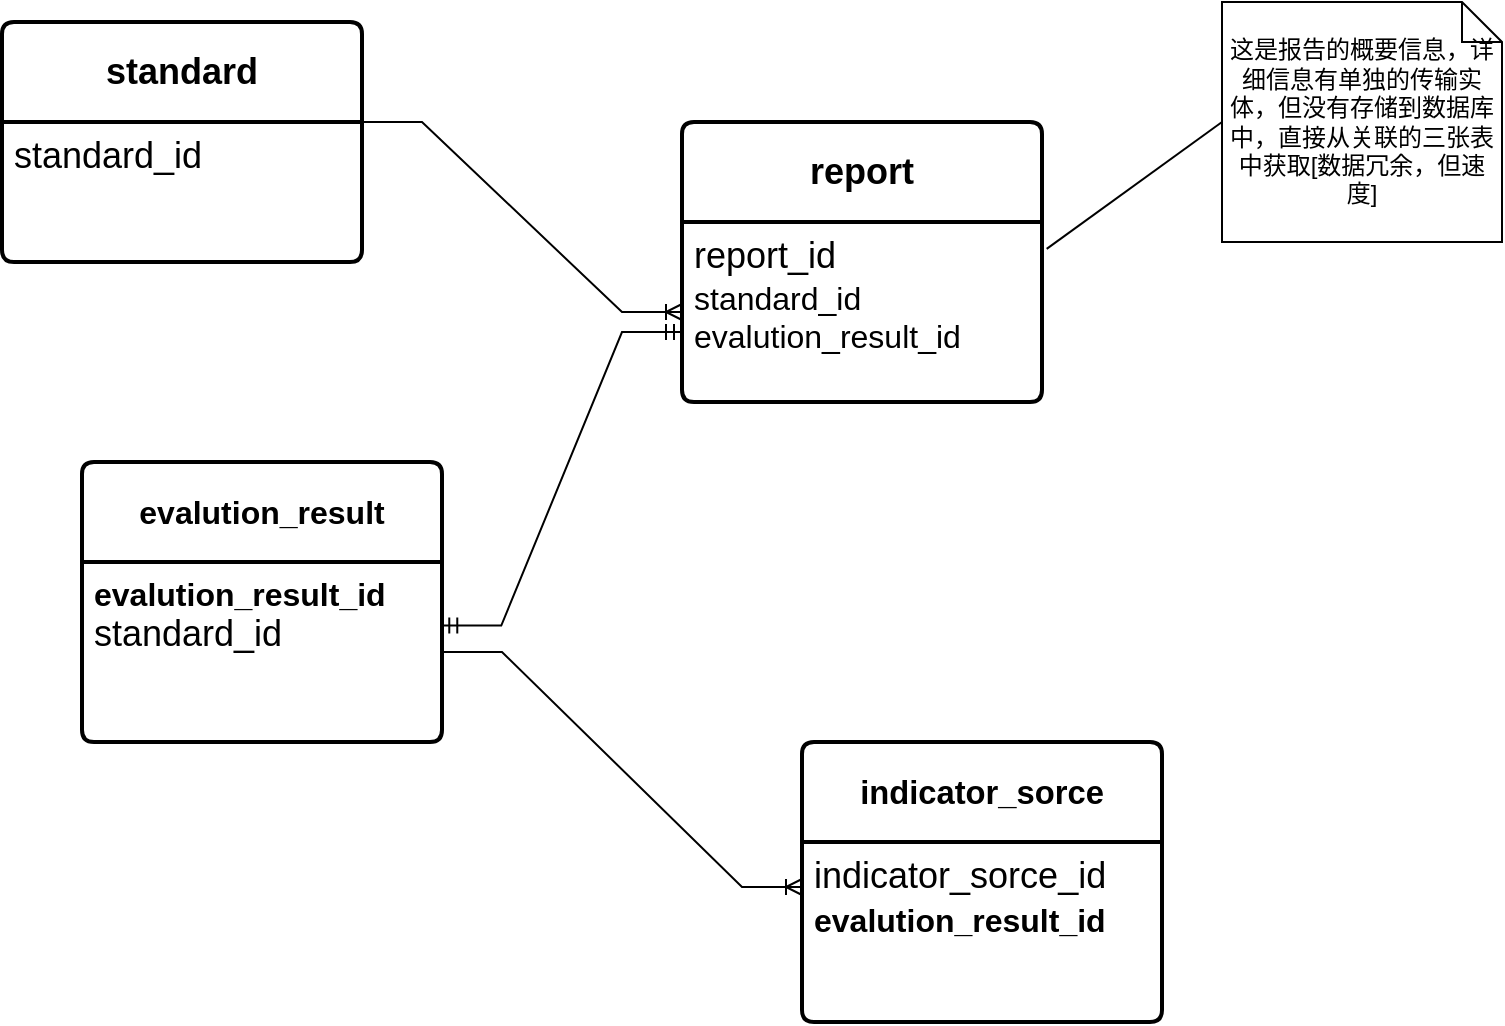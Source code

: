 <mxfile version="24.6.4" type="github">
  <diagram id="R2lEEEUBdFMjLlhIrx00" name="Page-1">
    <mxGraphModel dx="1290" dy="541" grid="1" gridSize="10" guides="1" tooltips="1" connect="1" arrows="1" fold="1" page="1" pageScale="1" pageWidth="850" pageHeight="1100" math="0" shadow="0" extFonts="Permanent Marker^https://fonts.googleapis.com/css?family=Permanent+Marker">
      <root>
        <mxCell id="0" />
        <mxCell id="1" parent="0" />
        <mxCell id="Nvh5JpT9Wh8KBcT4jebn-14" value="&lt;font style=&quot;font-size: 18px;&quot;&gt;&lt;b&gt;report&lt;/b&gt;&lt;/font&gt;" style="swimlane;childLayout=stackLayout;horizontal=1;startSize=50;horizontalStack=0;rounded=1;fontSize=14;fontStyle=0;strokeWidth=2;resizeParent=0;resizeLast=1;shadow=0;dashed=0;align=center;arcSize=4;whiteSpace=wrap;html=1;" vertex="1" parent="1">
          <mxGeometry x="390" y="120" width="180" height="140" as="geometry" />
        </mxCell>
        <mxCell id="Nvh5JpT9Wh8KBcT4jebn-15" value="&lt;font style=&quot;font-size: 18px;&quot;&gt;report_id&lt;/font&gt;&lt;div&gt;&lt;font size=&quot;3&quot;&gt;standard_id&lt;/font&gt;&lt;/div&gt;&lt;div&gt;&lt;font size=&quot;3&quot;&gt;evalution_result_id&lt;/font&gt;&lt;/div&gt;" style="align=left;strokeColor=none;fillColor=none;spacingLeft=4;fontSize=12;verticalAlign=top;resizable=0;rotatable=0;part=1;html=1;" vertex="1" parent="Nvh5JpT9Wh8KBcT4jebn-14">
          <mxGeometry y="50" width="180" height="90" as="geometry" />
        </mxCell>
        <mxCell id="Nvh5JpT9Wh8KBcT4jebn-35" value="&lt;font style=&quot;font-size: 18px;&quot;&gt;&lt;b&gt;standard&lt;/b&gt;&lt;/font&gt;" style="swimlane;childLayout=stackLayout;horizontal=1;startSize=50;horizontalStack=0;rounded=1;fontSize=14;fontStyle=0;strokeWidth=2;resizeParent=0;resizeLast=1;shadow=0;dashed=0;align=center;arcSize=4;whiteSpace=wrap;html=1;" vertex="1" parent="1">
          <mxGeometry x="50" y="70" width="180" height="120" as="geometry" />
        </mxCell>
        <mxCell id="Nvh5JpT9Wh8KBcT4jebn-36" value="&lt;font style=&quot;font-size: 18px;&quot;&gt;standard_id&lt;/font&gt;&lt;div&gt;&lt;br&gt;&lt;/div&gt;" style="align=left;strokeColor=none;fillColor=none;spacingLeft=4;fontSize=12;verticalAlign=top;resizable=0;rotatable=0;part=1;html=1;" vertex="1" parent="Nvh5JpT9Wh8KBcT4jebn-35">
          <mxGeometry y="50" width="180" height="70" as="geometry" />
        </mxCell>
        <mxCell id="Nvh5JpT9Wh8KBcT4jebn-37" value="&lt;div data-docx-has-block-data=&quot;false&quot; data-page-id=&quot;OfsxdoB5joDbbbxZW4EcaffpnBf&quot;&gt;&lt;h3 class=&quot;heading-3 ace-line old-record-id-doxcnW9lqJZnnsByy1NtZ6vqvnJ&quot; style=&quot;text-align:left&quot;&gt;indicator_sorce&lt;/h3&gt;&lt;/div&gt;&lt;span class=&quot;lark-record-clipboard&quot; data-lark-record-format=&quot;docx/text&quot; data-lark-record-data=&quot;{&amp;quot;rootId&amp;quot;:&amp;quot;OfsxdoB5joDbbbxZW4EcaffpnBf&amp;quot;,&amp;quot;text&amp;quot;:{&amp;quot;initialAttributedTexts&amp;quot;:{&amp;quot;text&amp;quot;:{&amp;quot;0&amp;quot;:&amp;quot;indicator_evaluation_sorce&amp;quot;},&amp;quot;attribs&amp;quot;:{&amp;quot;0&amp;quot;:&amp;quot;*0+q&amp;quot;}},&amp;quot;apool&amp;quot;:{&amp;quot;numToAttrib&amp;quot;:{&amp;quot;0&amp;quot;:[&amp;quot;author&amp;quot;,&amp;quot;7357734693585813505&amp;quot;]},&amp;quot;nextNum&amp;quot;:1}},&amp;quot;type&amp;quot;:&amp;quot;heading3&amp;quot;,&amp;quot;referenceRecordMap&amp;quot;:{},&amp;quot;extra&amp;quot;:{&amp;quot;channel&amp;quot;:&amp;quot;saas&amp;quot;,&amp;quot;pasteRandomId&amp;quot;:&amp;quot;1d0ea74f-1c90-4130-a964-2dc5eb76aa49&amp;quot;,&amp;quot;mention_page_title&amp;quot;:{},&amp;quot;external_mention_url&amp;quot;:{}},&amp;quot;isKeepQuoteContainer&amp;quot;:false,&amp;quot;isFromCode&amp;quot;:false,&amp;quot;selection&amp;quot;:[{&amp;quot;id&amp;quot;:177,&amp;quot;type&amp;quot;:&amp;quot;text&amp;quot;,&amp;quot;selection&amp;quot;:{&amp;quot;start&amp;quot;:0,&amp;quot;end&amp;quot;:26},&amp;quot;recordId&amp;quot;:&amp;quot;doxcnW9lqJZnnsByy1NtZ6vqvnJ&amp;quot;}],&amp;quot;payloadMap&amp;quot;:{},&amp;quot;isCut&amp;quot;:false}&quot;&gt;&lt;/span&gt;" style="swimlane;childLayout=stackLayout;horizontal=1;startSize=50;horizontalStack=0;rounded=1;fontSize=14;fontStyle=0;strokeWidth=2;resizeParent=0;resizeLast=1;shadow=0;dashed=0;align=center;arcSize=4;whiteSpace=wrap;html=1;" vertex="1" parent="1">
          <mxGeometry x="450" y="430" width="180" height="140" as="geometry" />
        </mxCell>
        <mxCell id="Nvh5JpT9Wh8KBcT4jebn-38" value="&lt;span style=&quot;font-size: 18px;&quot;&gt;indicator_sorce_id&lt;/span&gt;&lt;div&gt;&lt;b style=&quot;font-size: medium;&quot;&gt;evalution_result_id&lt;/b&gt;&lt;span style=&quot;font-size: 18px;&quot;&gt;&lt;br&gt;&lt;/span&gt;&lt;/div&gt;" style="align=left;strokeColor=none;fillColor=none;spacingLeft=4;fontSize=12;verticalAlign=top;resizable=0;rotatable=0;part=1;html=1;" vertex="1" parent="Nvh5JpT9Wh8KBcT4jebn-37">
          <mxGeometry y="50" width="180" height="90" as="geometry" />
        </mxCell>
        <mxCell id="Nvh5JpT9Wh8KBcT4jebn-39" value="&lt;span style=&quot;font-size: medium; text-align: left; white-space: nowrap;&quot;&gt;&lt;b&gt;evalution_result&lt;/b&gt;&lt;/span&gt;" style="swimlane;childLayout=stackLayout;horizontal=1;startSize=50;horizontalStack=0;rounded=1;fontSize=14;fontStyle=0;strokeWidth=2;resizeParent=0;resizeLast=1;shadow=0;dashed=0;align=center;arcSize=4;whiteSpace=wrap;html=1;" vertex="1" parent="1">
          <mxGeometry x="90" y="290" width="180" height="140" as="geometry" />
        </mxCell>
        <mxCell id="Nvh5JpT9Wh8KBcT4jebn-40" value="&lt;div&gt;&lt;b style=&quot;font-size: medium;&quot;&gt;evalution_result_id&lt;/b&gt;&lt;br&gt;&lt;/div&gt;&lt;div&gt;&lt;font style=&quot;font-size: 18px;&quot;&gt;standard_id&lt;/font&gt;&lt;div&gt;&lt;br&gt;&lt;/div&gt;&lt;/div&gt;" style="align=left;strokeColor=none;fillColor=none;spacingLeft=4;fontSize=12;verticalAlign=top;resizable=0;rotatable=0;part=1;html=1;" vertex="1" parent="Nvh5JpT9Wh8KBcT4jebn-39">
          <mxGeometry y="50" width="180" height="90" as="geometry" />
        </mxCell>
        <mxCell id="Nvh5JpT9Wh8KBcT4jebn-50" value="" style="edgeStyle=entityRelationEdgeStyle;fontSize=12;html=1;endArrow=ERoneToMany;rounded=0;exitX=1;exitY=0;exitDx=0;exitDy=0;entryX=0;entryY=0.5;entryDx=0;entryDy=0;" edge="1" parent="1" source="Nvh5JpT9Wh8KBcT4jebn-36" target="Nvh5JpT9Wh8KBcT4jebn-15">
          <mxGeometry width="100" height="100" relative="1" as="geometry">
            <mxPoint x="260" y="260" as="sourcePoint" />
            <mxPoint x="360" y="160" as="targetPoint" />
          </mxGeometry>
        </mxCell>
        <mxCell id="Nvh5JpT9Wh8KBcT4jebn-51" value="" style="edgeStyle=entityRelationEdgeStyle;fontSize=12;html=1;endArrow=ERmandOne;startArrow=ERmandOne;rounded=0;exitX=0.998;exitY=0.353;exitDx=0;exitDy=0;exitPerimeter=0;entryX=0;entryY=0.75;entryDx=0;entryDy=0;" edge="1" parent="1" source="Nvh5JpT9Wh8KBcT4jebn-40" target="Nvh5JpT9Wh8KBcT4jebn-14">
          <mxGeometry width="100" height="100" relative="1" as="geometry">
            <mxPoint x="360" y="440" as="sourcePoint" />
            <mxPoint x="460" y="340" as="targetPoint" />
          </mxGeometry>
        </mxCell>
        <mxCell id="Nvh5JpT9Wh8KBcT4jebn-52" value="" style="edgeStyle=entityRelationEdgeStyle;fontSize=12;html=1;endArrow=ERoneToMany;rounded=0;exitX=1;exitY=0.5;exitDx=0;exitDy=0;entryX=0;entryY=0.25;entryDx=0;entryDy=0;" edge="1" parent="1" source="Nvh5JpT9Wh8KBcT4jebn-40" target="Nvh5JpT9Wh8KBcT4jebn-38">
          <mxGeometry width="100" height="100" relative="1" as="geometry">
            <mxPoint x="360" y="510" as="sourcePoint" />
            <mxPoint x="460" y="410" as="targetPoint" />
          </mxGeometry>
        </mxCell>
        <mxCell id="Nvh5JpT9Wh8KBcT4jebn-53" value="这是报告的概要信息，详细信息有单独的传输实体，但没有存储到数据库中，直接从关联的三张表中获取[数据冗余，但速度]" style="shape=note;size=20;whiteSpace=wrap;html=1;" vertex="1" parent="1">
          <mxGeometry x="660" y="60" width="140" height="120" as="geometry" />
        </mxCell>
        <mxCell id="Nvh5JpT9Wh8KBcT4jebn-54" value="" style="endArrow=none;html=1;rounded=0;entryX=0;entryY=0.5;entryDx=0;entryDy=0;entryPerimeter=0;exitX=1.013;exitY=0.149;exitDx=0;exitDy=0;exitPerimeter=0;" edge="1" parent="1" source="Nvh5JpT9Wh8KBcT4jebn-15" target="Nvh5JpT9Wh8KBcT4jebn-53">
          <mxGeometry relative="1" as="geometry">
            <mxPoint x="560" y="180" as="sourcePoint" />
            <mxPoint x="720" y="180" as="targetPoint" />
          </mxGeometry>
        </mxCell>
      </root>
    </mxGraphModel>
  </diagram>
</mxfile>
